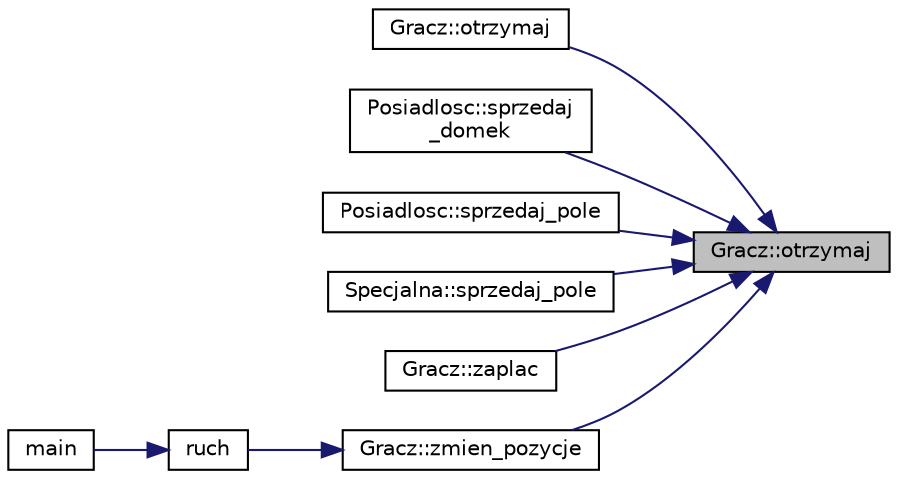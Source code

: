 digraph "Gracz::otrzymaj"
{
 // LATEX_PDF_SIZE
  edge [fontname="Helvetica",fontsize="10",labelfontname="Helvetica",labelfontsize="10"];
  node [fontname="Helvetica",fontsize="10",shape=record];
  rankdir="RL";
  Node1 [label="Gracz::otrzymaj",height=0.2,width=0.4,color="black", fillcolor="grey75", style="filled", fontcolor="black",tooltip=" "];
  Node1 -> Node2 [dir="back",color="midnightblue",fontsize="10",style="solid"];
  Node2 [label="Gracz::otrzymaj",height=0.2,width=0.4,color="black", fillcolor="white", style="filled",URL="$class_gracz.html#ae63d2c84faf7bd787b1dcc270d94ff4a",tooltip=" "];
  Node1 -> Node3 [dir="back",color="midnightblue",fontsize="10",style="solid"];
  Node3 [label="Posiadlosc::sprzedaj\l_domek",height=0.2,width=0.4,color="black", fillcolor="white", style="filled",URL="$class_posiadlosc.html#a216cb184b27739fa3d89531efe966e8b",tooltip=" "];
  Node1 -> Node4 [dir="back",color="midnightblue",fontsize="10",style="solid"];
  Node4 [label="Posiadlosc::sprzedaj_pole",height=0.2,width=0.4,color="black", fillcolor="white", style="filled",URL="$class_posiadlosc.html#a6cfe94657ed317c032fff7d8ca5df889",tooltip=" "];
  Node1 -> Node5 [dir="back",color="midnightblue",fontsize="10",style="solid"];
  Node5 [label="Specjalna::sprzedaj_pole",height=0.2,width=0.4,color="black", fillcolor="white", style="filled",URL="$class_specjalna.html#a167aa7f6c6d5af9134f32d73e6cc57ce",tooltip=" "];
  Node1 -> Node6 [dir="back",color="midnightblue",fontsize="10",style="solid"];
  Node6 [label="Gracz::zaplac",height=0.2,width=0.4,color="black", fillcolor="white", style="filled",URL="$class_gracz.html#a9abc388dd7fac93da238eb82df52d482",tooltip=" "];
  Node1 -> Node7 [dir="back",color="midnightblue",fontsize="10",style="solid"];
  Node7 [label="Gracz::zmien_pozycje",height=0.2,width=0.4,color="black", fillcolor="white", style="filled",URL="$class_gracz.html#ae82af23c4fc8f34ed844cd0d95579374",tooltip="zmienia pozycje gracza o podana odleglosc"];
  Node7 -> Node8 [dir="back",color="midnightblue",fontsize="10",style="solid"];
  Node8 [label="ruch",height=0.2,width=0.4,color="black", fillcolor="white", style="filled",URL="$funkcje_8cpp.html#a695a5f91578fbf8cbafe31c109364d06",tooltip=" "];
  Node8 -> Node9 [dir="back",color="midnightblue",fontsize="10",style="solid"];
  Node9 [label="main",height=0.2,width=0.4,color="black", fillcolor="white", style="filled",URL="$main_8cpp.html#ae66f6b31b5ad750f1fe042a706a4e3d4",tooltip=" "];
}
